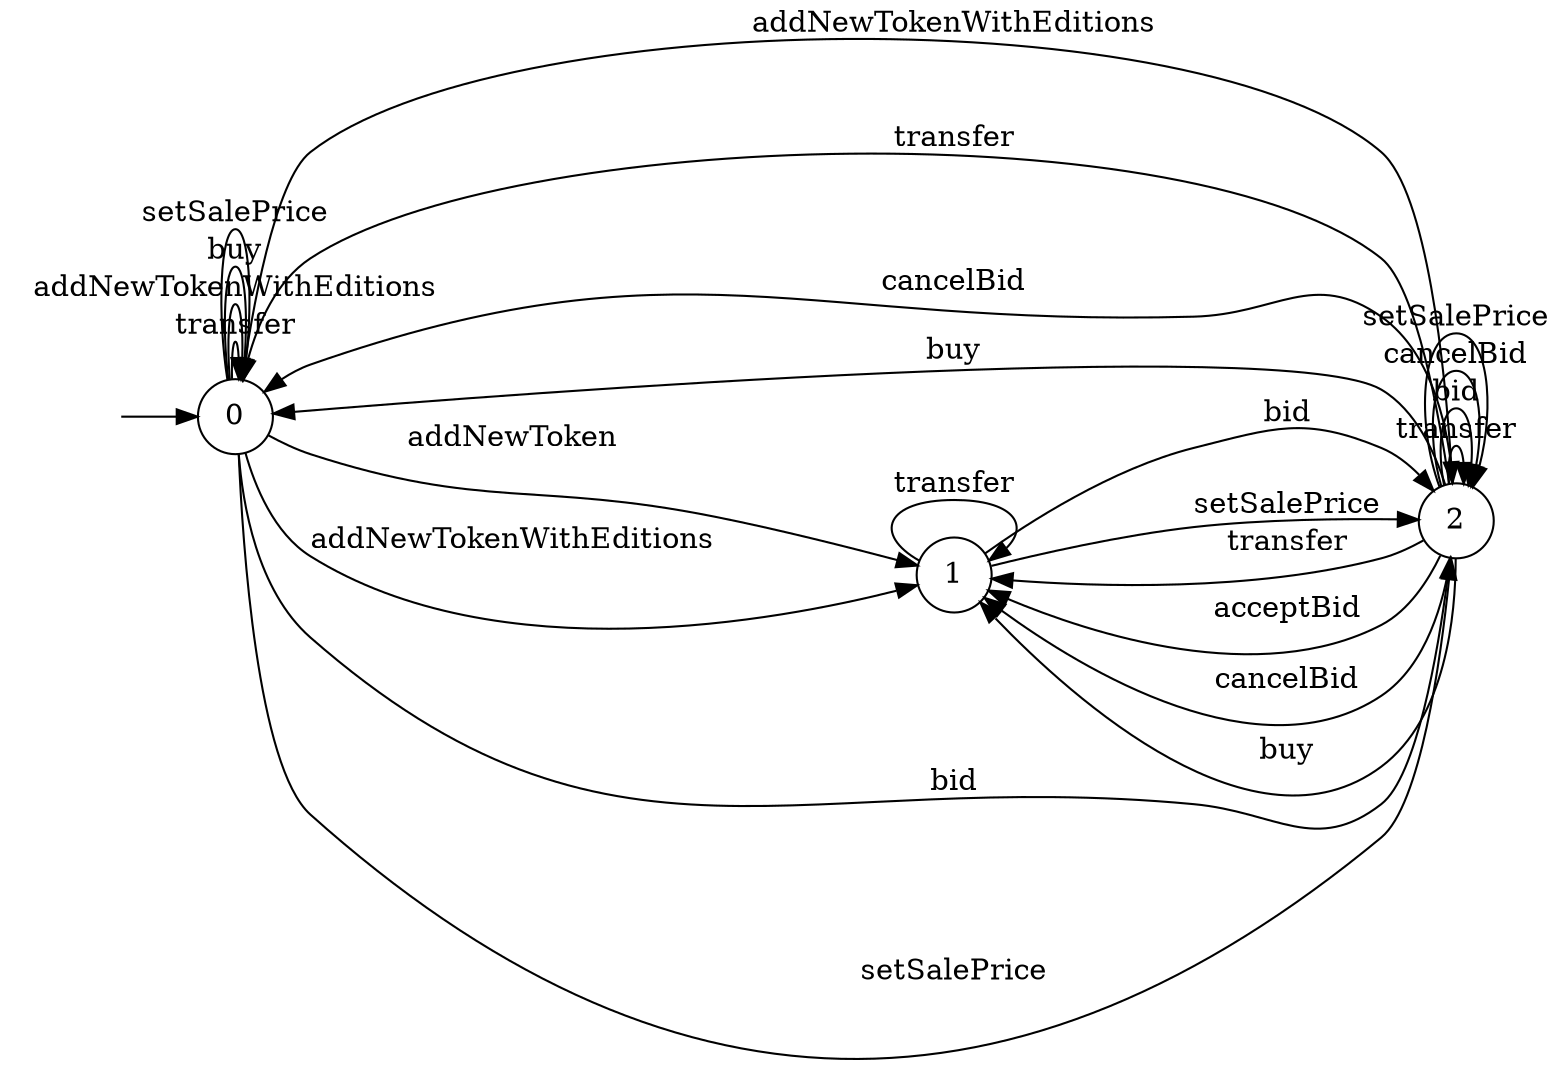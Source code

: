 digraph "./InvConPlus/Dapp-Automata-data/result/model-fix/0x41a322b28d0ff354040e2cbc676f0320d8c8850d/SupeRare/FSM-2" {
	graph [rankdir=LR]
	"" [label="" shape=plaintext]
	1 [label=1 shape=circle]
	2 [label=2 shape=circle]
	0 [label=0 shape=circle]
	"" -> 0 [label=""]
	0 -> 0 [label=transfer]
	0 -> 1 [label=addNewToken]
	0 -> 1 [label=addNewTokenWithEditions]
	0 -> 2 [label=addNewTokenWithEditions]
	0 -> 0 [label=addNewTokenWithEditions]
	0 -> 2 [label=bid]
	0 -> 0 [label=buy]
	0 -> 2 [label=setSalePrice]
	0 -> 0 [label=setSalePrice]
	2 -> 1 [label=transfer]
	2 -> 2 [label=transfer]
	2 -> 0 [label=transfer]
	2 -> 2 [label=bid]
	2 -> 1 [label=acceptBid]
	2 -> 1 [label=cancelBid]
	2 -> 2 [label=cancelBid]
	2 -> 0 [label=cancelBid]
	2 -> 1 [label=buy]
	2 -> 0 [label=buy]
	2 -> 2 [label=setSalePrice]
	1 -> 1 [label=transfer]
	1 -> 2 [label=bid]
	1 -> 2 [label=setSalePrice]
}
